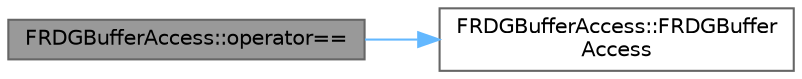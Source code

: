 digraph "FRDGBufferAccess::operator=="
{
 // INTERACTIVE_SVG=YES
 // LATEX_PDF_SIZE
  bgcolor="transparent";
  edge [fontname=Helvetica,fontsize=10,labelfontname=Helvetica,labelfontsize=10];
  node [fontname=Helvetica,fontsize=10,shape=box,height=0.2,width=0.4];
  rankdir="LR";
  Node1 [id="Node000001",label="FRDGBufferAccess::operator==",height=0.2,width=0.4,color="gray40", fillcolor="grey60", style="filled", fontcolor="black",tooltip=" "];
  Node1 -> Node2 [id="edge1_Node000001_Node000002",color="steelblue1",style="solid",tooltip=" "];
  Node2 [id="Node000002",label="FRDGBufferAccess::FRDGBuffer\lAccess",height=0.2,width=0.4,color="grey40", fillcolor="white", style="filled",URL="$d7/d70/classFRDGBufferAccess.html#a20e3a94bf51f8a796b4d140dc765df29",tooltip=" "];
}
